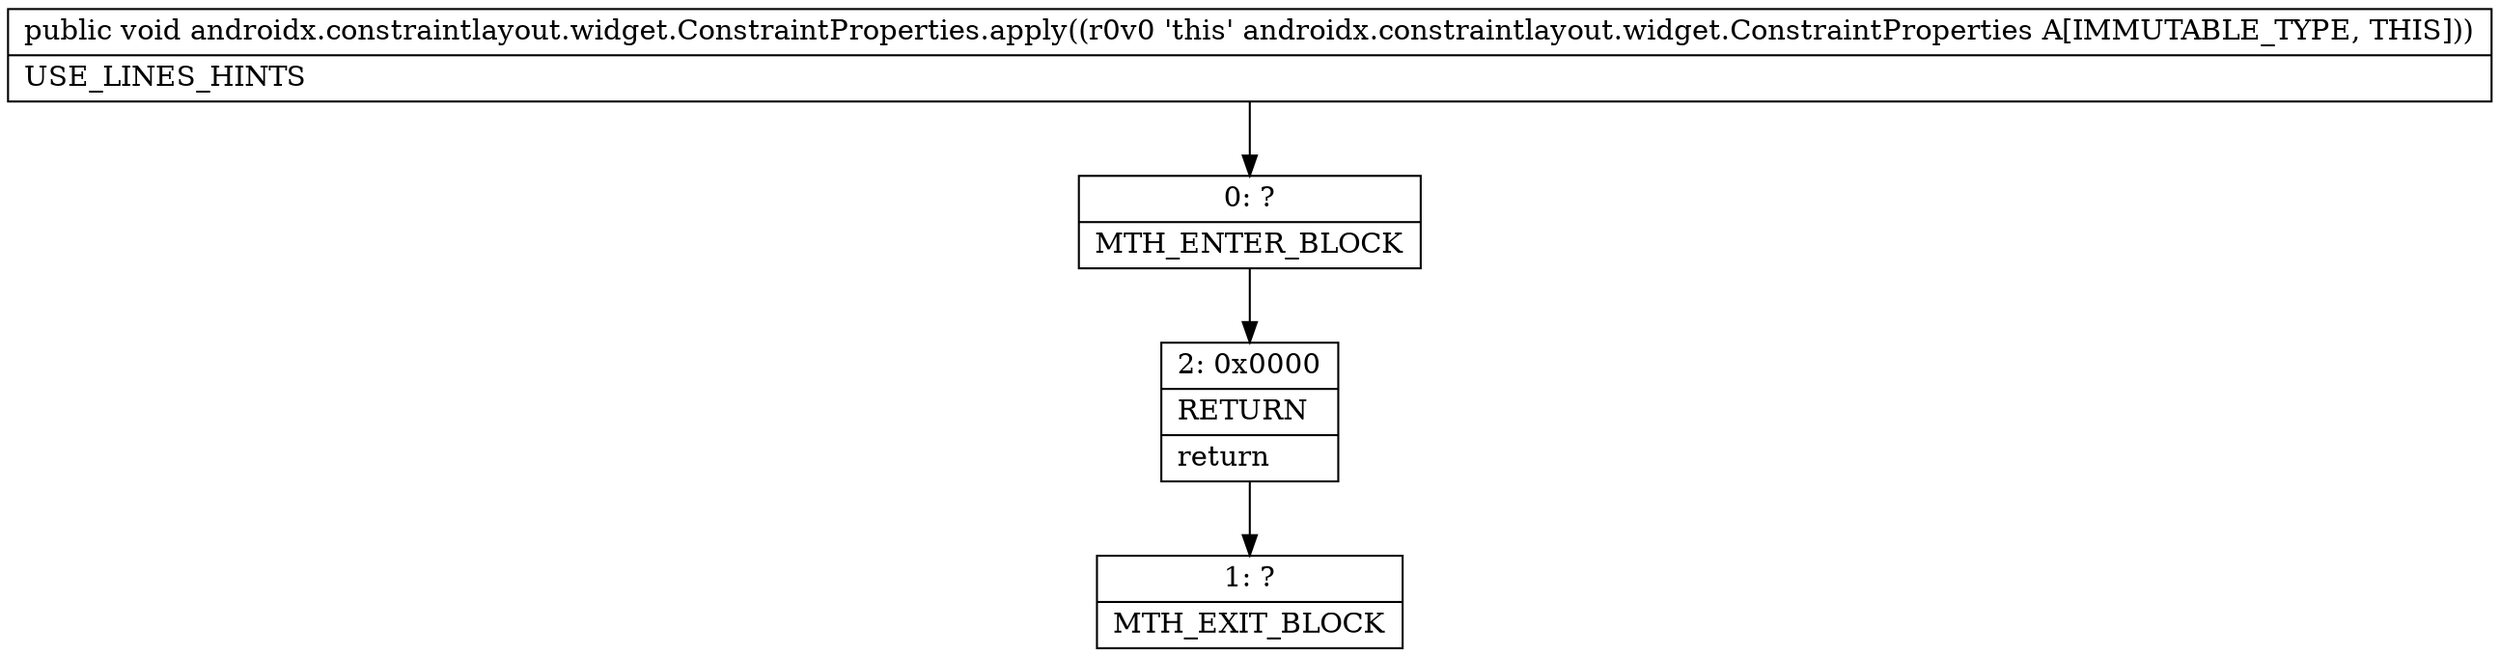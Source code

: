 digraph "CFG forandroidx.constraintlayout.widget.ConstraintProperties.apply()V" {
Node_0 [shape=record,label="{0\:\ ?|MTH_ENTER_BLOCK\l}"];
Node_2 [shape=record,label="{2\:\ 0x0000|RETURN\l|return\l}"];
Node_1 [shape=record,label="{1\:\ ?|MTH_EXIT_BLOCK\l}"];
MethodNode[shape=record,label="{public void androidx.constraintlayout.widget.ConstraintProperties.apply((r0v0 'this' androidx.constraintlayout.widget.ConstraintProperties A[IMMUTABLE_TYPE, THIS]))  | USE_LINES_HINTS\l}"];
MethodNode -> Node_0;Node_0 -> Node_2;
Node_2 -> Node_1;
}

